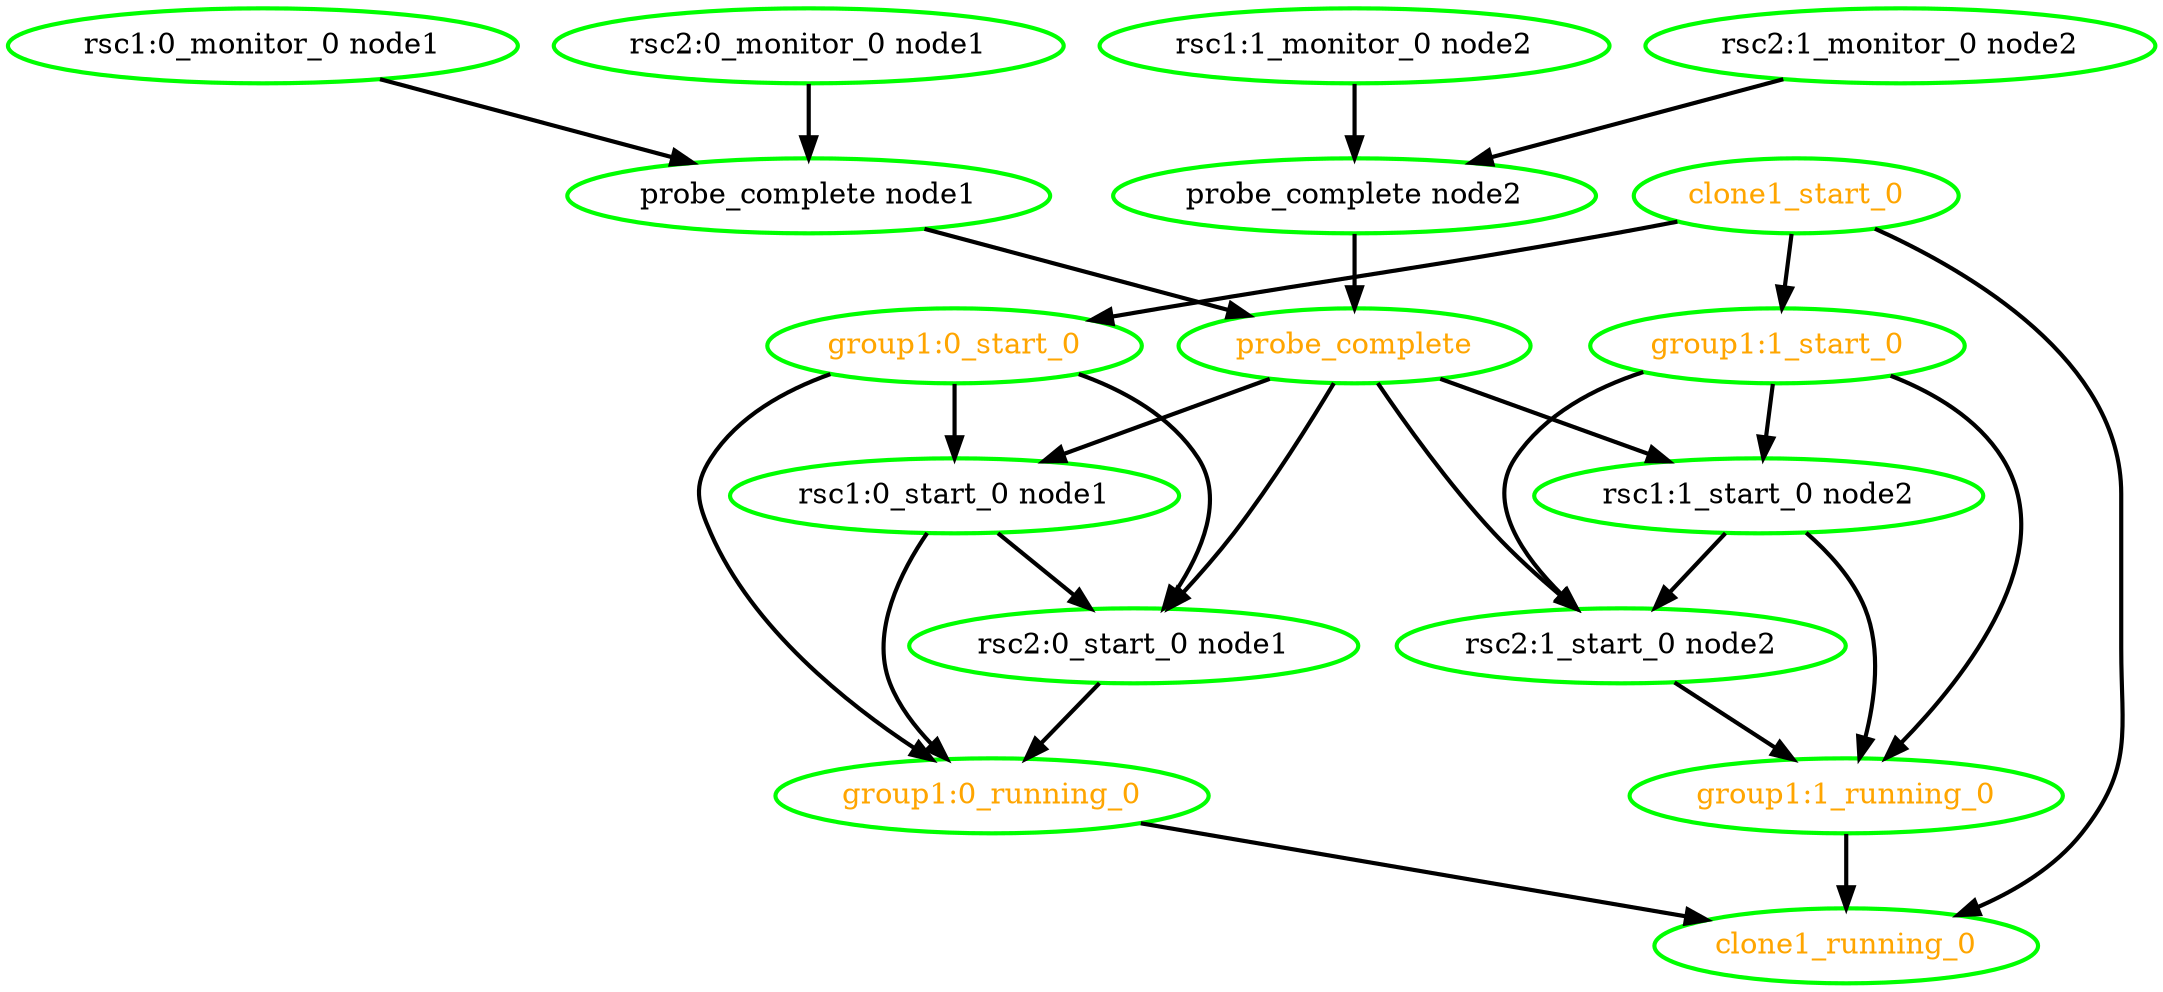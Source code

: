 digraph "g" {
"clone1_running_0" [ style=bold color="green" fontcolor="orange"]
"clone1_start_0" -> "clone1_running_0" [ style = bold]
"clone1_start_0" -> "group1:0_start_0" [ style = bold]
"clone1_start_0" -> "group1:1_start_0" [ style = bold]
"clone1_start_0" [ style=bold color="green" fontcolor="orange"]
"group1:0_running_0" -> "clone1_running_0" [ style = bold]
"group1:0_running_0" [ style=bold color="green" fontcolor="orange"]
"group1:0_start_0" -> "group1:0_running_0" [ style = bold]
"group1:0_start_0" -> "rsc1:0_start_0 node1" [ style = bold]
"group1:0_start_0" -> "rsc2:0_start_0 node1" [ style = bold]
"group1:0_start_0" [ style=bold color="green" fontcolor="orange"]
"group1:1_running_0" -> "clone1_running_0" [ style = bold]
"group1:1_running_0" [ style=bold color="green" fontcolor="orange"]
"group1:1_start_0" -> "group1:1_running_0" [ style = bold]
"group1:1_start_0" -> "rsc1:1_start_0 node2" [ style = bold]
"group1:1_start_0" -> "rsc2:1_start_0 node2" [ style = bold]
"group1:1_start_0" [ style=bold color="green" fontcolor="orange"]
"probe_complete node1" -> "probe_complete" [ style = bold]
"probe_complete node1" [ style=bold color="green" fontcolor="black"]
"probe_complete node2" -> "probe_complete" [ style = bold]
"probe_complete node2" [ style=bold color="green" fontcolor="black"]
"probe_complete" -> "rsc1:0_start_0 node1" [ style = bold]
"probe_complete" -> "rsc1:1_start_0 node2" [ style = bold]
"probe_complete" -> "rsc2:0_start_0 node1" [ style = bold]
"probe_complete" -> "rsc2:1_start_0 node2" [ style = bold]
"probe_complete" [ style=bold color="green" fontcolor="orange"]
"rsc1:0_monitor_0 node1" -> "probe_complete node1" [ style = bold]
"rsc1:0_monitor_0 node1" [ style=bold color="green" fontcolor="black"]
"rsc1:0_start_0 node1" -> "group1:0_running_0" [ style = bold]
"rsc1:0_start_0 node1" -> "rsc2:0_start_0 node1" [ style = bold]
"rsc1:0_start_0 node1" [ style=bold color="green" fontcolor="black"]
"rsc1:1_monitor_0 node2" -> "probe_complete node2" [ style = bold]
"rsc1:1_monitor_0 node2" [ style=bold color="green" fontcolor="black"]
"rsc1:1_start_0 node2" -> "group1:1_running_0" [ style = bold]
"rsc1:1_start_0 node2" -> "rsc2:1_start_0 node2" [ style = bold]
"rsc1:1_start_0 node2" [ style=bold color="green" fontcolor="black"]
"rsc2:0_monitor_0 node1" -> "probe_complete node1" [ style = bold]
"rsc2:0_monitor_0 node1" [ style=bold color="green" fontcolor="black"]
"rsc2:0_start_0 node1" -> "group1:0_running_0" [ style = bold]
"rsc2:0_start_0 node1" [ style=bold color="green" fontcolor="black"]
"rsc2:1_monitor_0 node2" -> "probe_complete node2" [ style = bold]
"rsc2:1_monitor_0 node2" [ style=bold color="green" fontcolor="black"]
"rsc2:1_start_0 node2" -> "group1:1_running_0" [ style = bold]
"rsc2:1_start_0 node2" [ style=bold color="green" fontcolor="black"]
}
